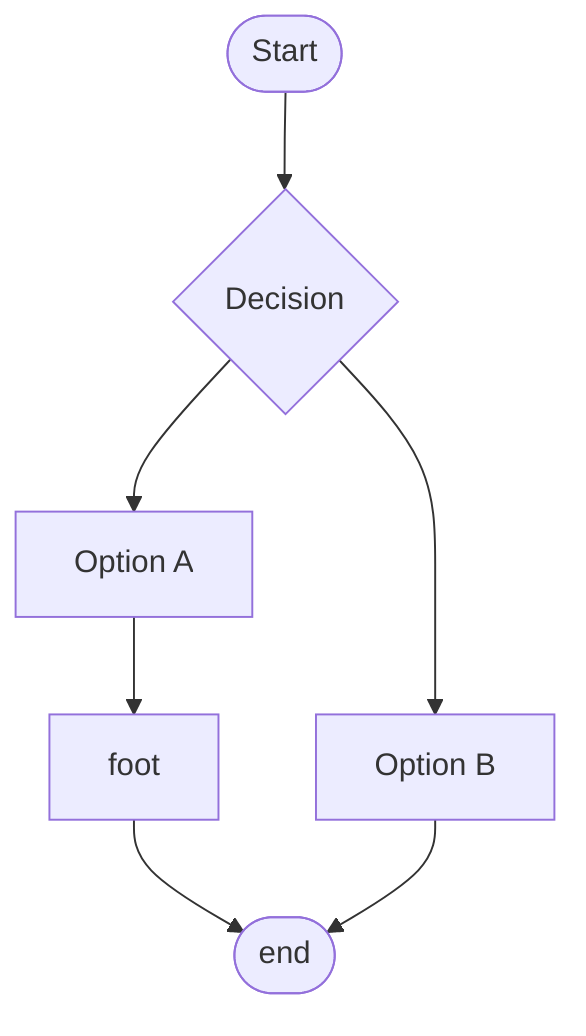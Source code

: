 ---
use as comment
---
flowchart TD
        A(["Start"])
        A --> B{"Decision"}
        B --> C["Option A"]
        B --> D["Option B"]
        C --> E[foot]  
        E-->F([end]) 
        D-->F